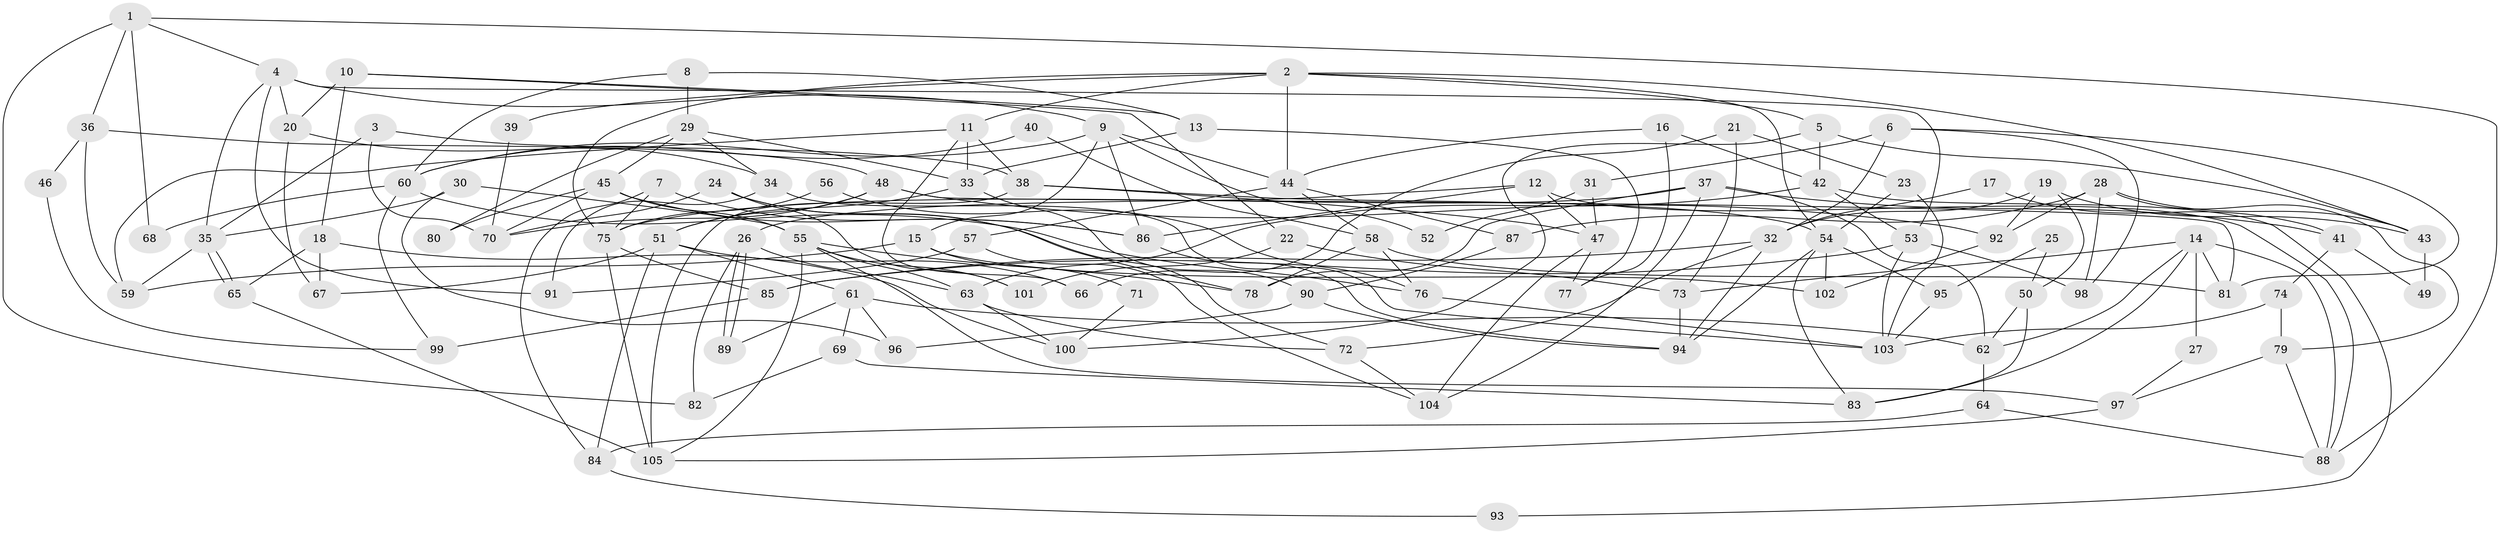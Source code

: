 // coarse degree distribution, {5: 0.1875, 10: 0.015625, 6: 0.203125, 9: 0.03125, 3: 0.125, 8: 0.09375, 4: 0.140625, 7: 0.09375, 2: 0.109375}
// Generated by graph-tools (version 1.1) at 2025/42/03/06/25 10:42:00]
// undirected, 105 vertices, 210 edges
graph export_dot {
graph [start="1"]
  node [color=gray90,style=filled];
  1;
  2;
  3;
  4;
  5;
  6;
  7;
  8;
  9;
  10;
  11;
  12;
  13;
  14;
  15;
  16;
  17;
  18;
  19;
  20;
  21;
  22;
  23;
  24;
  25;
  26;
  27;
  28;
  29;
  30;
  31;
  32;
  33;
  34;
  35;
  36;
  37;
  38;
  39;
  40;
  41;
  42;
  43;
  44;
  45;
  46;
  47;
  48;
  49;
  50;
  51;
  52;
  53;
  54;
  55;
  56;
  57;
  58;
  59;
  60;
  61;
  62;
  63;
  64;
  65;
  66;
  67;
  68;
  69;
  70;
  71;
  72;
  73;
  74;
  75;
  76;
  77;
  78;
  79;
  80;
  81;
  82;
  83;
  84;
  85;
  86;
  87;
  88;
  89;
  90;
  91;
  92;
  93;
  94;
  95;
  96;
  97;
  98;
  99;
  100;
  101;
  102;
  103;
  104;
  105;
  1 -- 4;
  1 -- 88;
  1 -- 36;
  1 -- 68;
  1 -- 82;
  2 -- 75;
  2 -- 11;
  2 -- 5;
  2 -- 39;
  2 -- 43;
  2 -- 44;
  2 -- 54;
  3 -- 35;
  3 -- 38;
  3 -- 70;
  4 -- 35;
  4 -- 20;
  4 -- 9;
  4 -- 53;
  4 -- 91;
  5 -- 43;
  5 -- 42;
  5 -- 100;
  6 -- 32;
  6 -- 98;
  6 -- 31;
  6 -- 81;
  7 -- 86;
  7 -- 75;
  7 -- 84;
  8 -- 29;
  8 -- 13;
  8 -- 60;
  9 -- 86;
  9 -- 15;
  9 -- 44;
  9 -- 52;
  9 -- 60;
  10 -- 18;
  10 -- 22;
  10 -- 13;
  10 -- 20;
  11 -- 38;
  11 -- 33;
  11 -- 59;
  11 -- 66;
  12 -- 26;
  12 -- 47;
  12 -- 86;
  12 -- 88;
  13 -- 33;
  13 -- 77;
  14 -- 62;
  14 -- 81;
  14 -- 27;
  14 -- 73;
  14 -- 83;
  14 -- 88;
  15 -- 59;
  15 -- 71;
  15 -- 102;
  16 -- 42;
  16 -- 44;
  16 -- 77;
  17 -- 41;
  17 -- 32;
  18 -- 65;
  18 -- 100;
  18 -- 67;
  19 -- 50;
  19 -- 32;
  19 -- 43;
  19 -- 92;
  20 -- 67;
  20 -- 34;
  21 -- 66;
  21 -- 73;
  21 -- 23;
  22 -- 73;
  22 -- 101;
  23 -- 54;
  23 -- 103;
  24 -- 78;
  24 -- 70;
  24 -- 72;
  24 -- 101;
  25 -- 95;
  25 -- 50;
  26 -- 89;
  26 -- 89;
  26 -- 63;
  26 -- 82;
  27 -- 97;
  28 -- 92;
  28 -- 43;
  28 -- 79;
  28 -- 87;
  28 -- 98;
  29 -- 45;
  29 -- 34;
  29 -- 33;
  29 -- 80;
  30 -- 55;
  30 -- 35;
  30 -- 96;
  31 -- 47;
  31 -- 52;
  32 -- 72;
  32 -- 94;
  32 -- 85;
  33 -- 90;
  33 -- 51;
  34 -- 91;
  34 -- 103;
  35 -- 59;
  35 -- 65;
  35 -- 65;
  36 -- 48;
  36 -- 46;
  36 -- 59;
  37 -- 104;
  37 -- 78;
  37 -- 41;
  37 -- 62;
  37 -- 75;
  38 -- 105;
  38 -- 54;
  38 -- 47;
  39 -- 70;
  40 -- 58;
  40 -- 60;
  41 -- 74;
  41 -- 49;
  42 -- 53;
  42 -- 63;
  42 -- 93;
  43 -- 49;
  44 -- 57;
  44 -- 58;
  44 -- 87;
  45 -- 86;
  45 -- 70;
  45 -- 55;
  45 -- 80;
  46 -- 99;
  47 -- 77;
  47 -- 104;
  48 -- 92;
  48 -- 81;
  48 -- 51;
  48 -- 70;
  50 -- 62;
  50 -- 83;
  51 -- 61;
  51 -- 66;
  51 -- 67;
  51 -- 84;
  53 -- 103;
  53 -- 85;
  53 -- 98;
  54 -- 83;
  54 -- 94;
  54 -- 95;
  54 -- 102;
  55 -- 105;
  55 -- 63;
  55 -- 78;
  55 -- 97;
  55 -- 101;
  56 -- 76;
  56 -- 75;
  57 -- 104;
  57 -- 91;
  58 -- 76;
  58 -- 78;
  58 -- 81;
  60 -- 68;
  60 -- 76;
  60 -- 99;
  61 -- 62;
  61 -- 69;
  61 -- 89;
  61 -- 96;
  62 -- 64;
  63 -- 72;
  63 -- 100;
  64 -- 84;
  64 -- 88;
  65 -- 105;
  69 -- 82;
  69 -- 83;
  71 -- 100;
  72 -- 104;
  73 -- 94;
  74 -- 103;
  74 -- 79;
  75 -- 85;
  75 -- 105;
  76 -- 103;
  79 -- 88;
  79 -- 97;
  84 -- 93;
  85 -- 99;
  86 -- 94;
  87 -- 90;
  90 -- 96;
  90 -- 94;
  92 -- 102;
  95 -- 103;
  97 -- 105;
}
